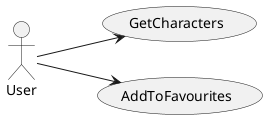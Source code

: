@startuml UseCases
left to right direction

actor User

usecase GetCharacters
usecase AddToFavourites

User --> GetCharacters
User --> AddToFavourites

@enduml